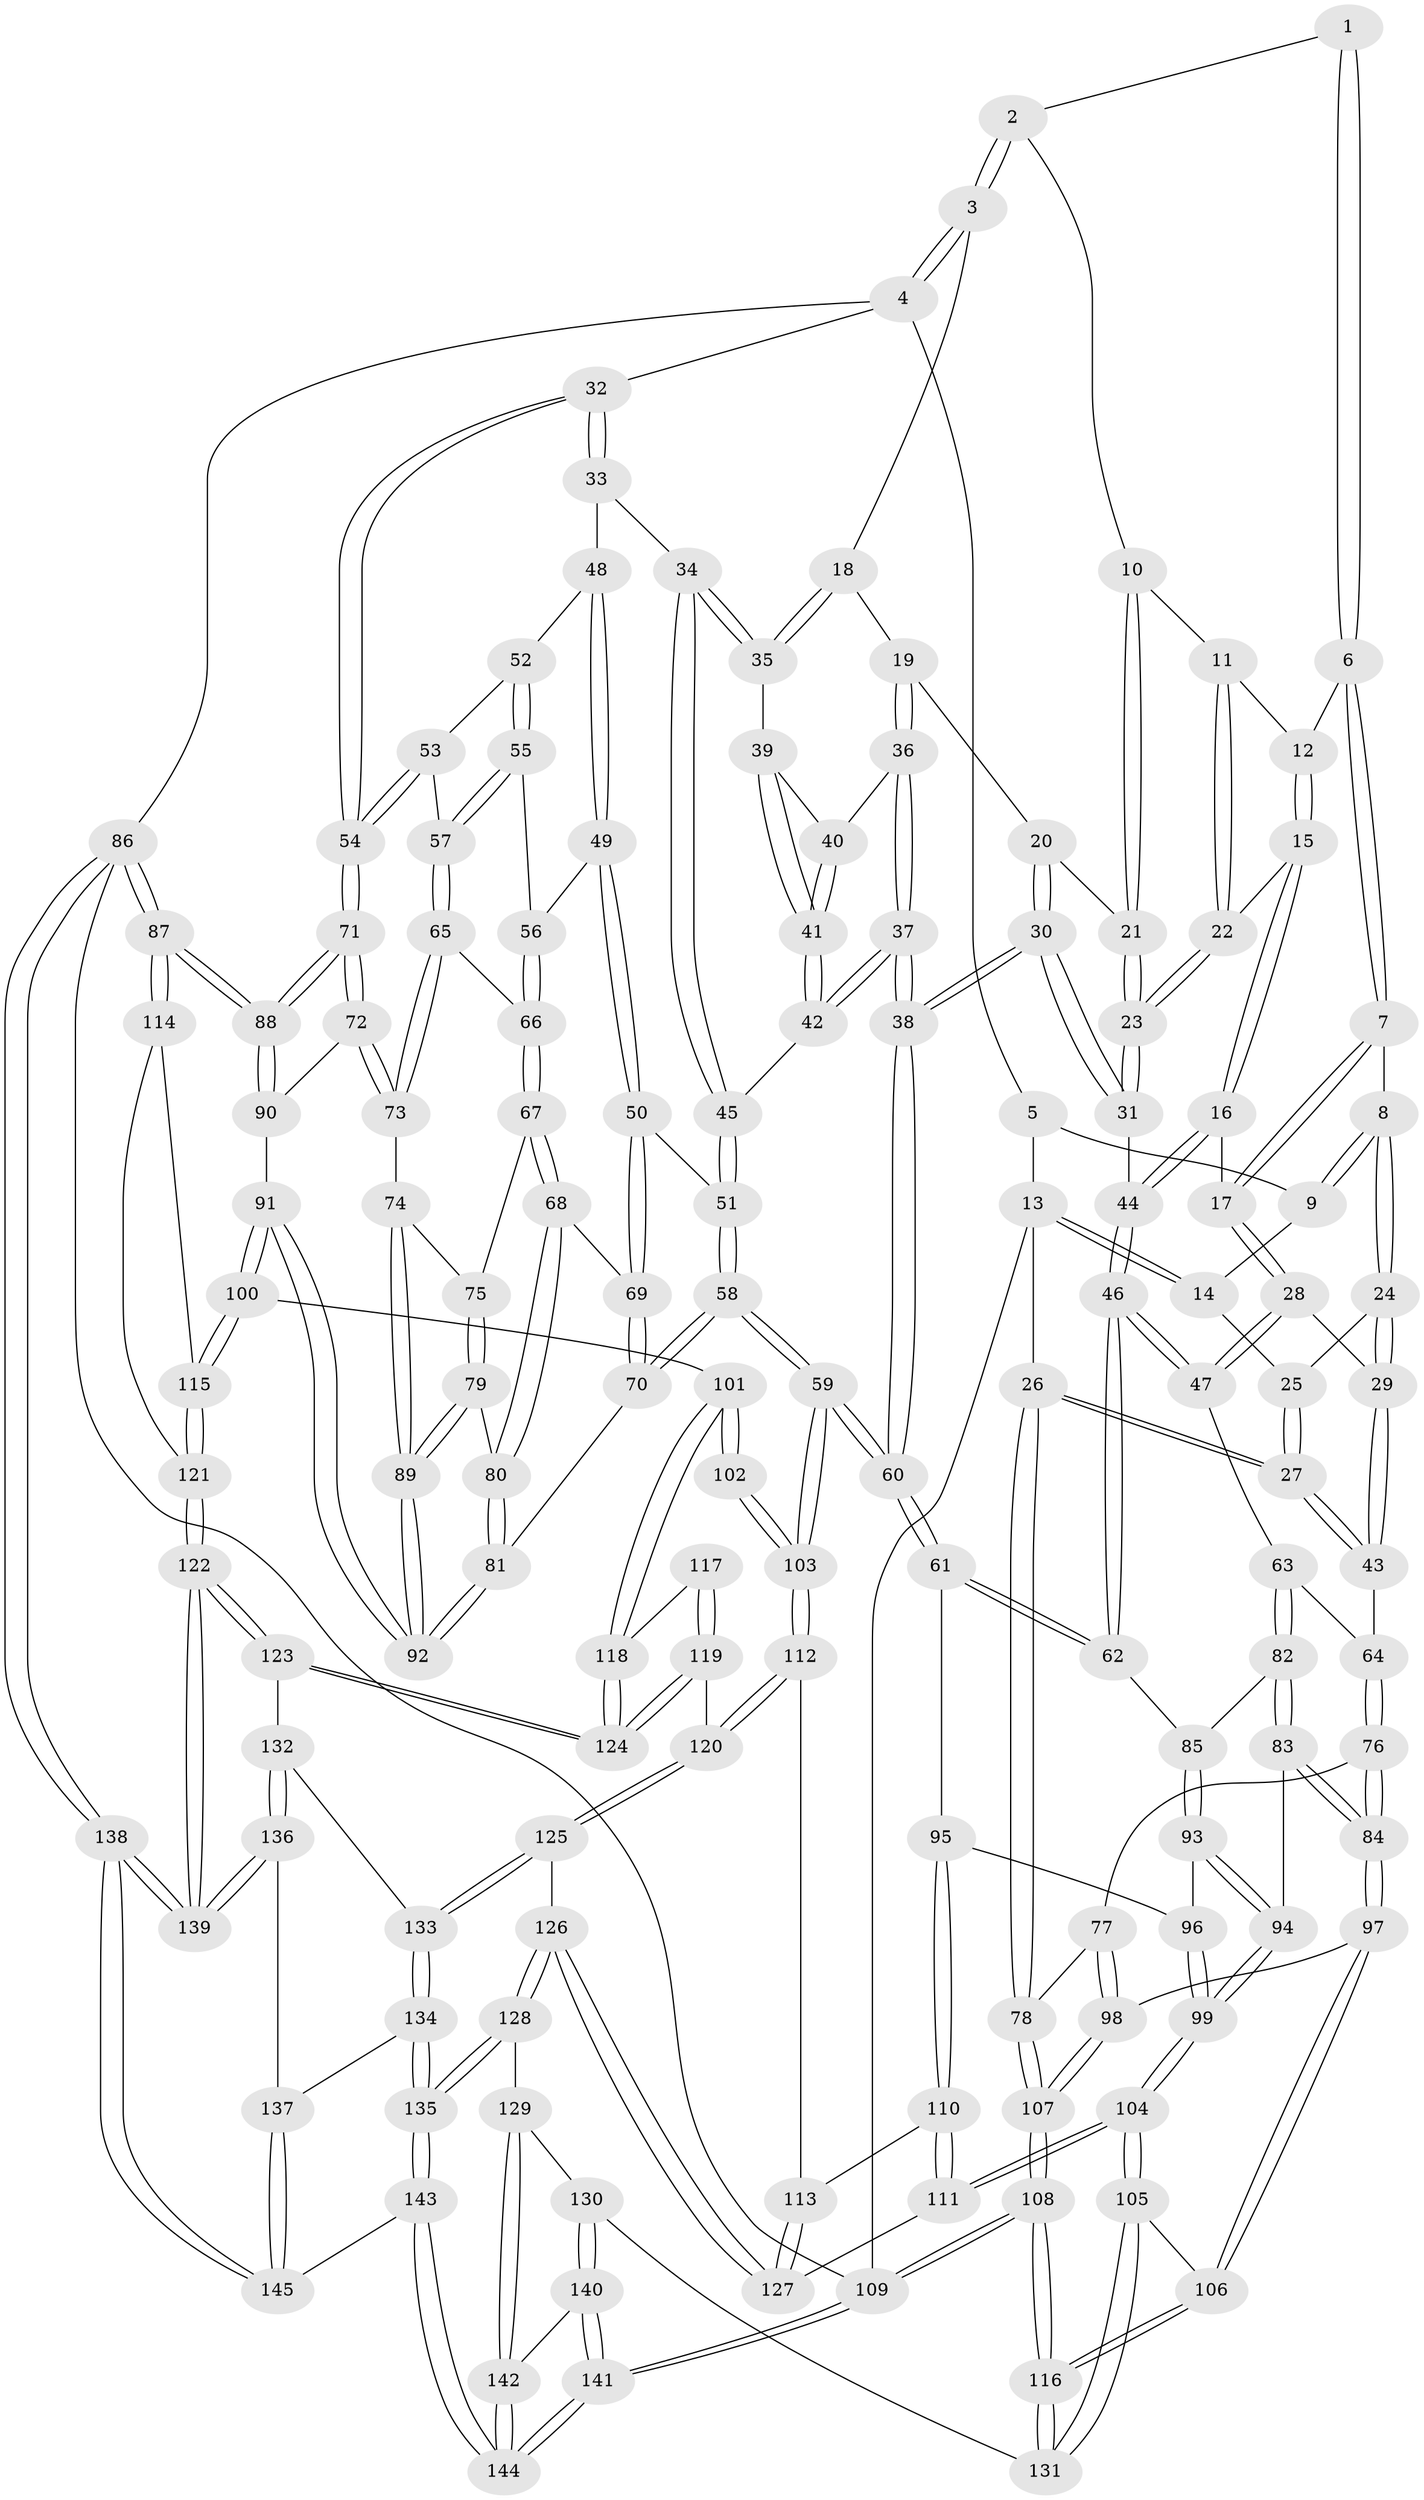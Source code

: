 // coarse degree distribution, {3: 0.5616438356164384, 4: 0.273972602739726, 5: 0.0684931506849315, 2: 0.0958904109589041}
// Generated by graph-tools (version 1.1) at 2025/54/03/04/25 22:54:25]
// undirected, 145 vertices, 359 edges
graph export_dot {
  node [color=gray90,style=filled];
  1 [pos="+0.4157797716435155+0"];
  2 [pos="+0.6429514988453175+0"];
  3 [pos="+0.7340833550823994+0"];
  4 [pos="+1+0"];
  5 [pos="+0.19461701610094273+0"];
  6 [pos="+0.37590445932184385+0.012948128378073798"];
  7 [pos="+0.26630006568155656+0.11491247275010386"];
  8 [pos="+0.26129211744224046+0.11346809063651613"];
  9 [pos="+0.16434250044532084+0.03951365058374057"];
  10 [pos="+0.5349287906054103+0.08375433359980283"];
  11 [pos="+0.47241195100190825+0.11608092533260975"];
  12 [pos="+0.4021768937248837+0.06777738187558915"];
  13 [pos="+0+0"];
  14 [pos="+0.10141305287259039+0.09491468342894016"];
  15 [pos="+0.3756712817600307+0.20495719514926086"];
  16 [pos="+0.3224772794474633+0.22841293924297637"];
  17 [pos="+0.3183258109915723+0.2285037221699496"];
  18 [pos="+0.7314055088663255+0.1014192434086981"];
  19 [pos="+0.6741745049426783+0.15493664726385534"];
  20 [pos="+0.6195350894639011+0.1690821869973265"];
  21 [pos="+0.5689287188536797+0.16464321868239368"];
  22 [pos="+0.46949416361264895+0.20959924993974802"];
  23 [pos="+0.49178771224474765+0.22571103109370128"];
  24 [pos="+0.15268993420254762+0.19723520698316893"];
  25 [pos="+0.09848099013156356+0.11679779971534393"];
  26 [pos="+0+0.34807675334204785"];
  27 [pos="+0+0.3477628839654289"];
  28 [pos="+0.23299451339947166+0.31196370485313435"];
  29 [pos="+0.1629749678145651+0.30574181971558645"];
  30 [pos="+0.562651800709195+0.3405089616376913"];
  31 [pos="+0.5225968934815945+0.314924914580264"];
  32 [pos="+1+0"];
  33 [pos="+0.8905155813959792+0.23931749691995283"];
  34 [pos="+0.8460187147242685+0.23131794419781104"];
  35 [pos="+0.8203100741572737+0.21284550734564206"];
  36 [pos="+0.6701640570627101+0.19845462332968936"];
  37 [pos="+0.5873906298435576+0.34723352080486475"];
  38 [pos="+0.5767873557747237+0.35368074304166924"];
  39 [pos="+0.7331587053983105+0.2656613647379575"];
  40 [pos="+0.6742036610318465+0.20986706334935282"];
  41 [pos="+0.6988517486104551+0.289665690642735"];
  42 [pos="+0.6882004639112933+0.313016360224691"];
  43 [pos="+0.13070898074190498+0.3206315546584616"];
  44 [pos="+0.4259926909132735+0.3454888306564658"];
  45 [pos="+0.766318939368416+0.3556848014492789"];
  46 [pos="+0.35762555265633894+0.4393759436666375"];
  47 [pos="+0.2816456571728766+0.3899157497970962"];
  48 [pos="+0.8983135428066666+0.27779211563663025"];
  49 [pos="+0.8376993227805091+0.39870784661888287"];
  50 [pos="+0.8375506085132338+0.3987609300339961"];
  51 [pos="+0.7673492887000767+0.36284079377432354"];
  52 [pos="+0.9033129957963579+0.2874197764639919"];
  53 [pos="+0.9502695380680299+0.35199425137079143"];
  54 [pos="+1+0.4284222530690659"];
  55 [pos="+0.8914021685433725+0.3958315035055015"];
  56 [pos="+0.8607733851810786+0.40486657758057976"];
  57 [pos="+0.9311134325361582+0.4096510466981068"];
  58 [pos="+0.669955072477157+0.5351200205451586"];
  59 [pos="+0.6353213015937589+0.5521849052606377"];
  60 [pos="+0.6034213899779484+0.5294416223083109"];
  61 [pos="+0.5643737700471756+0.5328555881217371"];
  62 [pos="+0.3597110743935657+0.44484720071428174"];
  63 [pos="+0.20501327238140987+0.4845726403729207"];
  64 [pos="+0.1555950167798857+0.45577333997598235"];
  65 [pos="+0.9349115716389272+0.4241125188100763"];
  66 [pos="+0.8920327899585858+0.45011518058424566"];
  67 [pos="+0.8795024189628148+0.4801480931091393"];
  68 [pos="+0.85909937156415+0.48752478480398315"];
  69 [pos="+0.8375118556150556+0.39890322851321613"];
  70 [pos="+0.7563847914774273+0.5229766211982031"];
  71 [pos="+1+0.44317797188180824"];
  72 [pos="+1+0.474038576740054"];
  73 [pos="+1+0.47737988290910177"];
  74 [pos="+0.9994689216253425+0.48069991261255074"];
  75 [pos="+0.9179833714861545+0.49837603291671606"];
  76 [pos="+0.09232925067508867+0.5077068232670096"];
  77 [pos="+0.026973522274085355+0.4925782173579259"];
  78 [pos="+0+0.41183463327627884"];
  79 [pos="+0.9054210517926087+0.5698131305380125"];
  80 [pos="+0.8565308885802827+0.48952949822553227"];
  81 [pos="+0.7683905220177574+0.523896742237745"];
  82 [pos="+0.20568912333377568+0.48836001510039984"];
  83 [pos="+0.20336603787531735+0.5594213733280414"];
  84 [pos="+0.16339690140245286+0.5839596585482957"];
  85 [pos="+0.3345659443233439+0.5030641519697889"];
  86 [pos="+1+1"];
  87 [pos="+1+0.8119380953708716"];
  88 [pos="+1+0.6480403410859839"];
  89 [pos="+0.9100965657832198+0.6130730320215346"];
  90 [pos="+0.9441641461075337+0.6217368334345802"];
  91 [pos="+0.9128259895425433+0.6240336947342879"];
  92 [pos="+0.9097853831779131+0.614546936522126"];
  93 [pos="+0.32898629384987166+0.5233973676190211"];
  94 [pos="+0.23745022152072442+0.5658006998743146"];
  95 [pos="+0.4350743802878033+0.6153349092471742"];
  96 [pos="+0.3443790329155274+0.5587534081797294"];
  97 [pos="+0.13976190654005366+0.643631038247541"];
  98 [pos="+0.10063617132638615+0.6468677324401785"];
  99 [pos="+0.2997863915205609+0.6691071831967766"];
  100 [pos="+0.8982247593745786+0.6595750782445731"];
  101 [pos="+0.885321779625249+0.6651606865248151"];
  102 [pos="+0.7782362494668335+0.6605821099558643"];
  103 [pos="+0.6474879530172857+0.6145629008913172"];
  104 [pos="+0.31127964583047246+0.7776908857274522"];
  105 [pos="+0.30890249586682955+0.7797355020235154"];
  106 [pos="+0.1922483536665585+0.7178008754833073"];
  107 [pos="+0+0.7415098643832491"];
  108 [pos="+0+0.9928419723092996"];
  109 [pos="+0+1"];
  110 [pos="+0.38462603545628266+0.7228431529177294"];
  111 [pos="+0.34571320496089875+0.7659232540565226"];
  112 [pos="+0.6456879463706615+0.6249095456694496"];
  113 [pos="+0.5710040837116797+0.6955922591701829"];
  114 [pos="+1+0.8059058652905102"];
  115 [pos="+0.9187972015702465+0.6901403962063074"];
  116 [pos="+0+0.9176351260839277"];
  117 [pos="+0.7983409092075515+0.7201710319269115"];
  118 [pos="+0.8493443688708464+0.7322328783923492"];
  119 [pos="+0.7780117469355539+0.8246240082985538"];
  120 [pos="+0.6873334699346437+0.7694895799205387"];
  121 [pos="+0.888923716803607+0.8626865216016001"];
  122 [pos="+0.8447400621676999+0.887307414490732"];
  123 [pos="+0.8208736424321454+0.8628650077005416"];
  124 [pos="+0.8194777363339325+0.8606967626775274"];
  125 [pos="+0.6175327800456815+0.8533855355666082"];
  126 [pos="+0.5246366282375399+0.8425854283066527"];
  127 [pos="+0.5110449333801478+0.8225424274830744"];
  128 [pos="+0.49880271166747214+0.9293663193066066"];
  129 [pos="+0.45568925800830906+0.9186521358908847"];
  130 [pos="+0.30040560891429097+0.8267391697197001"];
  131 [pos="+0.29957406211703497+0.8168674882922947"];
  132 [pos="+0.6786209085028768+0.9019670635545369"];
  133 [pos="+0.6240398886077813+0.8716913880745548"];
  134 [pos="+0.6145964781681146+0.9272459146727511"];
  135 [pos="+0.5205147433653252+1"];
  136 [pos="+0.6891577906090254+0.9575840304387302"];
  137 [pos="+0.672063221412183+0.9762453998768595"];
  138 [pos="+0.9286930527466112+1"];
  139 [pos="+0.8437630319159145+0.9251268656506914"];
  140 [pos="+0.30001488376099567+0.8301227354322341"];
  141 [pos="+0+1"];
  142 [pos="+0.37296209707702443+0.9720128060429725"];
  143 [pos="+0.4989297481795699+1"];
  144 [pos="+0.4444359907606532+1"];
  145 [pos="+0.6385597045898163+1"];
  1 -- 2;
  1 -- 6;
  1 -- 6;
  2 -- 3;
  2 -- 3;
  2 -- 10;
  3 -- 4;
  3 -- 4;
  3 -- 18;
  4 -- 5;
  4 -- 32;
  4 -- 86;
  5 -- 9;
  5 -- 13;
  6 -- 7;
  6 -- 7;
  6 -- 12;
  7 -- 8;
  7 -- 17;
  7 -- 17;
  8 -- 9;
  8 -- 9;
  8 -- 24;
  8 -- 24;
  9 -- 14;
  10 -- 11;
  10 -- 21;
  10 -- 21;
  11 -- 12;
  11 -- 22;
  11 -- 22;
  12 -- 15;
  12 -- 15;
  13 -- 14;
  13 -- 14;
  13 -- 26;
  13 -- 109;
  14 -- 25;
  15 -- 16;
  15 -- 16;
  15 -- 22;
  16 -- 17;
  16 -- 44;
  16 -- 44;
  17 -- 28;
  17 -- 28;
  18 -- 19;
  18 -- 35;
  18 -- 35;
  19 -- 20;
  19 -- 36;
  19 -- 36;
  20 -- 21;
  20 -- 30;
  20 -- 30;
  21 -- 23;
  21 -- 23;
  22 -- 23;
  22 -- 23;
  23 -- 31;
  23 -- 31;
  24 -- 25;
  24 -- 29;
  24 -- 29;
  25 -- 27;
  25 -- 27;
  26 -- 27;
  26 -- 27;
  26 -- 78;
  26 -- 78;
  27 -- 43;
  27 -- 43;
  28 -- 29;
  28 -- 47;
  28 -- 47;
  29 -- 43;
  29 -- 43;
  30 -- 31;
  30 -- 31;
  30 -- 38;
  30 -- 38;
  31 -- 44;
  32 -- 33;
  32 -- 33;
  32 -- 54;
  32 -- 54;
  33 -- 34;
  33 -- 48;
  34 -- 35;
  34 -- 35;
  34 -- 45;
  34 -- 45;
  35 -- 39;
  36 -- 37;
  36 -- 37;
  36 -- 40;
  37 -- 38;
  37 -- 38;
  37 -- 42;
  37 -- 42;
  38 -- 60;
  38 -- 60;
  39 -- 40;
  39 -- 41;
  39 -- 41;
  40 -- 41;
  40 -- 41;
  41 -- 42;
  41 -- 42;
  42 -- 45;
  43 -- 64;
  44 -- 46;
  44 -- 46;
  45 -- 51;
  45 -- 51;
  46 -- 47;
  46 -- 47;
  46 -- 62;
  46 -- 62;
  47 -- 63;
  48 -- 49;
  48 -- 49;
  48 -- 52;
  49 -- 50;
  49 -- 50;
  49 -- 56;
  50 -- 51;
  50 -- 69;
  50 -- 69;
  51 -- 58;
  51 -- 58;
  52 -- 53;
  52 -- 55;
  52 -- 55;
  53 -- 54;
  53 -- 54;
  53 -- 57;
  54 -- 71;
  54 -- 71;
  55 -- 56;
  55 -- 57;
  55 -- 57;
  56 -- 66;
  56 -- 66;
  57 -- 65;
  57 -- 65;
  58 -- 59;
  58 -- 59;
  58 -- 70;
  58 -- 70;
  59 -- 60;
  59 -- 60;
  59 -- 103;
  59 -- 103;
  60 -- 61;
  60 -- 61;
  61 -- 62;
  61 -- 62;
  61 -- 95;
  62 -- 85;
  63 -- 64;
  63 -- 82;
  63 -- 82;
  64 -- 76;
  64 -- 76;
  65 -- 66;
  65 -- 73;
  65 -- 73;
  66 -- 67;
  66 -- 67;
  67 -- 68;
  67 -- 68;
  67 -- 75;
  68 -- 69;
  68 -- 80;
  68 -- 80;
  69 -- 70;
  69 -- 70;
  70 -- 81;
  71 -- 72;
  71 -- 72;
  71 -- 88;
  71 -- 88;
  72 -- 73;
  72 -- 73;
  72 -- 90;
  73 -- 74;
  74 -- 75;
  74 -- 89;
  74 -- 89;
  75 -- 79;
  75 -- 79;
  76 -- 77;
  76 -- 84;
  76 -- 84;
  77 -- 78;
  77 -- 98;
  77 -- 98;
  78 -- 107;
  78 -- 107;
  79 -- 80;
  79 -- 89;
  79 -- 89;
  80 -- 81;
  80 -- 81;
  81 -- 92;
  81 -- 92;
  82 -- 83;
  82 -- 83;
  82 -- 85;
  83 -- 84;
  83 -- 84;
  83 -- 94;
  84 -- 97;
  84 -- 97;
  85 -- 93;
  85 -- 93;
  86 -- 87;
  86 -- 87;
  86 -- 138;
  86 -- 138;
  86 -- 109;
  87 -- 88;
  87 -- 88;
  87 -- 114;
  87 -- 114;
  88 -- 90;
  88 -- 90;
  89 -- 92;
  89 -- 92;
  90 -- 91;
  91 -- 92;
  91 -- 92;
  91 -- 100;
  91 -- 100;
  93 -- 94;
  93 -- 94;
  93 -- 96;
  94 -- 99;
  94 -- 99;
  95 -- 96;
  95 -- 110;
  95 -- 110;
  96 -- 99;
  96 -- 99;
  97 -- 98;
  97 -- 106;
  97 -- 106;
  98 -- 107;
  98 -- 107;
  99 -- 104;
  99 -- 104;
  100 -- 101;
  100 -- 115;
  100 -- 115;
  101 -- 102;
  101 -- 102;
  101 -- 118;
  101 -- 118;
  102 -- 103;
  102 -- 103;
  103 -- 112;
  103 -- 112;
  104 -- 105;
  104 -- 105;
  104 -- 111;
  104 -- 111;
  105 -- 106;
  105 -- 131;
  105 -- 131;
  106 -- 116;
  106 -- 116;
  107 -- 108;
  107 -- 108;
  108 -- 109;
  108 -- 109;
  108 -- 116;
  108 -- 116;
  109 -- 141;
  109 -- 141;
  110 -- 111;
  110 -- 111;
  110 -- 113;
  111 -- 127;
  112 -- 113;
  112 -- 120;
  112 -- 120;
  113 -- 127;
  113 -- 127;
  114 -- 115;
  114 -- 121;
  115 -- 121;
  115 -- 121;
  116 -- 131;
  116 -- 131;
  117 -- 118;
  117 -- 119;
  117 -- 119;
  118 -- 124;
  118 -- 124;
  119 -- 120;
  119 -- 124;
  119 -- 124;
  120 -- 125;
  120 -- 125;
  121 -- 122;
  121 -- 122;
  122 -- 123;
  122 -- 123;
  122 -- 139;
  122 -- 139;
  123 -- 124;
  123 -- 124;
  123 -- 132;
  125 -- 126;
  125 -- 133;
  125 -- 133;
  126 -- 127;
  126 -- 127;
  126 -- 128;
  126 -- 128;
  128 -- 129;
  128 -- 135;
  128 -- 135;
  129 -- 130;
  129 -- 142;
  129 -- 142;
  130 -- 131;
  130 -- 140;
  130 -- 140;
  132 -- 133;
  132 -- 136;
  132 -- 136;
  133 -- 134;
  133 -- 134;
  134 -- 135;
  134 -- 135;
  134 -- 137;
  135 -- 143;
  135 -- 143;
  136 -- 137;
  136 -- 139;
  136 -- 139;
  137 -- 145;
  137 -- 145;
  138 -- 139;
  138 -- 139;
  138 -- 145;
  138 -- 145;
  140 -- 141;
  140 -- 141;
  140 -- 142;
  141 -- 144;
  141 -- 144;
  142 -- 144;
  142 -- 144;
  143 -- 144;
  143 -- 144;
  143 -- 145;
}
